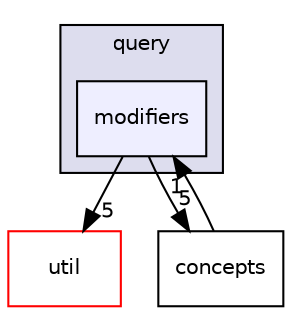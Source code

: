 digraph "src/ecstasy/query/modifiers" {
  compound=true
  node [ fontsize="10", fontname="Helvetica"];
  edge [ labelfontsize="10", labelfontname="Helvetica"];
  subgraph clusterdir_5392b01d02c3d4d0985a94f633790057 {
    graph [ bgcolor="#ddddee", pencolor="black", label="query" fontname="Helvetica", fontsize="10", URL="dir_5392b01d02c3d4d0985a94f633790057.html"]
  dir_61bf9ae590597ff865d3419e12f202a9 [shape=box, label="modifiers", style="filled", fillcolor="#eeeeff", pencolor="black", URL="dir_61bf9ae590597ff865d3419e12f202a9.html"];
  }
  dir_b7878ad5ecbf2506f4125b9d34c97e45 [shape=box label="util" fillcolor="white" style="filled" color="red" URL="dir_b7878ad5ecbf2506f4125b9d34c97e45.html"];
  dir_13af086a2b4f3f42e1124b964311462f [shape=box label="concepts" URL="dir_13af086a2b4f3f42e1124b964311462f.html"];
  dir_13af086a2b4f3f42e1124b964311462f->dir_61bf9ae590597ff865d3419e12f202a9 [headlabel="1", labeldistance=1.5 headhref="dir_000012_000013.html"];
  dir_61bf9ae590597ff865d3419e12f202a9->dir_b7878ad5ecbf2506f4125b9d34c97e45 [headlabel="5", labeldistance=1.5 headhref="dir_000013_000024.html"];
  dir_61bf9ae590597ff865d3419e12f202a9->dir_13af086a2b4f3f42e1124b964311462f [headlabel="5", labeldistance=1.5 headhref="dir_000013_000012.html"];
}

